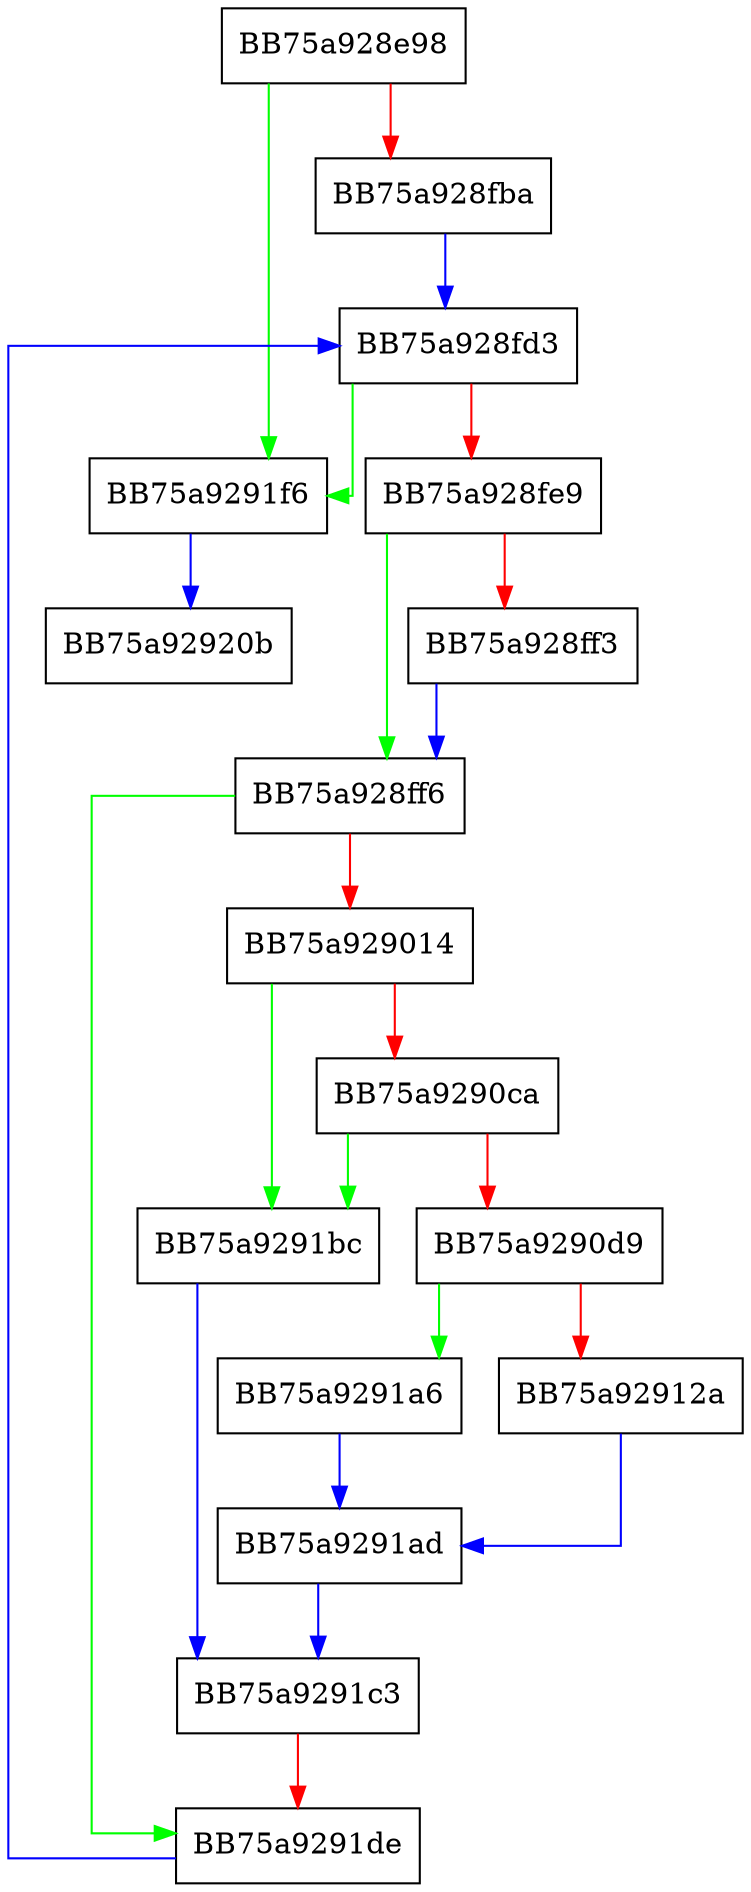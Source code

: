digraph init {
  node [shape="box"];
  graph [splines=ortho];
  BB75a928e98 -> BB75a9291f6 [color="green"];
  BB75a928e98 -> BB75a928fba [color="red"];
  BB75a928fba -> BB75a928fd3 [color="blue"];
  BB75a928fd3 -> BB75a9291f6 [color="green"];
  BB75a928fd3 -> BB75a928fe9 [color="red"];
  BB75a928fe9 -> BB75a928ff6 [color="green"];
  BB75a928fe9 -> BB75a928ff3 [color="red"];
  BB75a928ff3 -> BB75a928ff6 [color="blue"];
  BB75a928ff6 -> BB75a9291de [color="green"];
  BB75a928ff6 -> BB75a929014 [color="red"];
  BB75a929014 -> BB75a9291bc [color="green"];
  BB75a929014 -> BB75a9290ca [color="red"];
  BB75a9290ca -> BB75a9291bc [color="green"];
  BB75a9290ca -> BB75a9290d9 [color="red"];
  BB75a9290d9 -> BB75a9291a6 [color="green"];
  BB75a9290d9 -> BB75a92912a [color="red"];
  BB75a92912a -> BB75a9291ad [color="blue"];
  BB75a9291a6 -> BB75a9291ad [color="blue"];
  BB75a9291ad -> BB75a9291c3 [color="blue"];
  BB75a9291bc -> BB75a9291c3 [color="blue"];
  BB75a9291c3 -> BB75a9291de [color="red"];
  BB75a9291de -> BB75a928fd3 [color="blue"];
  BB75a9291f6 -> BB75a92920b [color="blue"];
}